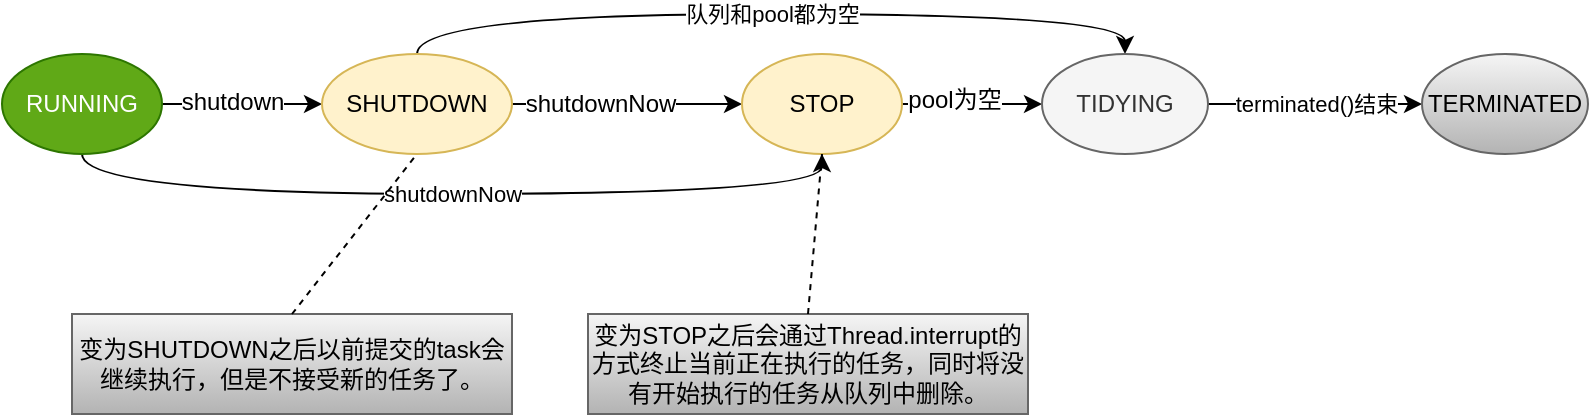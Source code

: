 <mxfile version="10.7.6" type="github"><diagram id="5uom3dIiJE_-3riPG9X3" name="Page-1"><mxGraphModel dx="1014" dy="544" grid="1" gridSize="10" guides="1" tooltips="1" connect="1" arrows="1" fold="1" page="1" pageScale="1" pageWidth="827" pageHeight="1169" math="0" shadow="0"><root><mxCell id="0"/><mxCell id="1" parent="0"/><mxCell id="vW3wUw8ZAx5Pii9B7SXr-3" style="edgeStyle=orthogonalEdgeStyle;rounded=0;orthogonalLoop=1;jettySize=auto;html=1;exitX=1;exitY=0.5;exitDx=0;exitDy=0;entryX=0;entryY=0.5;entryDx=0;entryDy=0;" edge="1" parent="1" source="vW3wUw8ZAx5Pii9B7SXr-1" target="vW3wUw8ZAx5Pii9B7SXr-2"><mxGeometry relative="1" as="geometry"/></mxCell><mxCell id="vW3wUw8ZAx5Pii9B7SXr-7" value="shutdown" style="text;html=1;resizable=0;points=[];align=center;verticalAlign=middle;labelBackgroundColor=#ffffff;" vertex="1" connectable="0" parent="vW3wUw8ZAx5Pii9B7SXr-3"><mxGeometry x="-0.143" y="1" relative="1" as="geometry"><mxPoint as="offset"/></mxGeometry></mxCell><mxCell id="vW3wUw8ZAx5Pii9B7SXr-9" value="shutdownNow" style="edgeStyle=orthogonalEdgeStyle;curved=1;rounded=0;orthogonalLoop=1;jettySize=auto;html=1;exitX=0.5;exitY=1;exitDx=0;exitDy=0;entryX=0.5;entryY=1;entryDx=0;entryDy=0;" edge="1" parent="1" source="vW3wUw8ZAx5Pii9B7SXr-1" target="vW3wUw8ZAx5Pii9B7SXr-4"><mxGeometry relative="1" as="geometry"/></mxCell><mxCell id="vW3wUw8ZAx5Pii9B7SXr-1" value="RUNNING" style="ellipse;whiteSpace=wrap;html=1;fillColor=#60a917;strokeColor=#2D7600;fontColor=#ffffff;" vertex="1" parent="1"><mxGeometry x="10" y="120" width="80" height="50" as="geometry"/></mxCell><mxCell id="vW3wUw8ZAx5Pii9B7SXr-5" style="edgeStyle=orthogonalEdgeStyle;rounded=0;orthogonalLoop=1;jettySize=auto;html=1;exitX=1;exitY=0.5;exitDx=0;exitDy=0;entryX=0;entryY=0.5;entryDx=0;entryDy=0;" edge="1" parent="1" source="vW3wUw8ZAx5Pii9B7SXr-2" target="vW3wUw8ZAx5Pii9B7SXr-4"><mxGeometry relative="1" as="geometry"/></mxCell><mxCell id="vW3wUw8ZAx5Pii9B7SXr-8" value="shutdownNow" style="text;html=1;resizable=0;points=[];align=center;verticalAlign=middle;labelBackgroundColor=#ffffff;" vertex="1" connectable="0" parent="vW3wUw8ZAx5Pii9B7SXr-5"><mxGeometry x="-0.238" relative="1" as="geometry"><mxPoint as="offset"/></mxGeometry></mxCell><mxCell id="vW3wUw8ZAx5Pii9B7SXr-16" value="队列和pool都为空" style="edgeStyle=orthogonalEdgeStyle;curved=1;rounded=0;orthogonalLoop=1;jettySize=auto;html=1;exitX=0.5;exitY=0;exitDx=0;exitDy=0;entryX=0.5;entryY=0;entryDx=0;entryDy=0;" edge="1" parent="1" source="vW3wUw8ZAx5Pii9B7SXr-2" target="vW3wUw8ZAx5Pii9B7SXr-10"><mxGeometry relative="1" as="geometry"/></mxCell><mxCell id="vW3wUw8ZAx5Pii9B7SXr-2" value="SHUTDOWN" style="ellipse;whiteSpace=wrap;html=1;fillColor=#fff2cc;strokeColor=#d6b656;" vertex="1" parent="1"><mxGeometry x="170" y="120" width="95" height="50" as="geometry"/></mxCell><mxCell id="vW3wUw8ZAx5Pii9B7SXr-12" style="edgeStyle=orthogonalEdgeStyle;curved=1;rounded=0;orthogonalLoop=1;jettySize=auto;html=1;exitX=1;exitY=0.5;exitDx=0;exitDy=0;entryX=0;entryY=0.5;entryDx=0;entryDy=0;" edge="1" parent="1" source="vW3wUw8ZAx5Pii9B7SXr-4" target="vW3wUw8ZAx5Pii9B7SXr-10"><mxGeometry relative="1" as="geometry"/></mxCell><mxCell id="vW3wUw8ZAx5Pii9B7SXr-15" value="pool为空" style="text;html=1;resizable=0;points=[];align=center;verticalAlign=middle;labelBackgroundColor=#ffffff;" vertex="1" connectable="0" parent="vW3wUw8ZAx5Pii9B7SXr-12"><mxGeometry x="-0.257" y="2" relative="1" as="geometry"><mxPoint as="offset"/></mxGeometry></mxCell><mxCell id="vW3wUw8ZAx5Pii9B7SXr-4" value="STOP" style="ellipse;whiteSpace=wrap;html=1;fillColor=#fff2cc;strokeColor=#d6b656;" vertex="1" parent="1"><mxGeometry x="380" y="120" width="80" height="50" as="geometry"/></mxCell><mxCell id="vW3wUw8ZAx5Pii9B7SXr-14" value="terminated()结束" style="edgeStyle=orthogonalEdgeStyle;curved=1;rounded=0;orthogonalLoop=1;jettySize=auto;html=1;exitX=1;exitY=0.5;exitDx=0;exitDy=0;" edge="1" parent="1" source="vW3wUw8ZAx5Pii9B7SXr-10" target="vW3wUw8ZAx5Pii9B7SXr-13"><mxGeometry relative="1" as="geometry"/></mxCell><mxCell id="vW3wUw8ZAx5Pii9B7SXr-10" value="TIDYING" style="ellipse;whiteSpace=wrap;html=1;fillColor=#f5f5f5;strokeColor=#666666;fontColor=#333333;" vertex="1" parent="1"><mxGeometry x="530" y="120" width="83" height="50" as="geometry"/></mxCell><mxCell id="vW3wUw8ZAx5Pii9B7SXr-13" value="TERMINATED" style="ellipse;whiteSpace=wrap;html=1;gradientColor=#b3b3b3;fillColor=#f5f5f5;strokeColor=#666666;" vertex="1" parent="1"><mxGeometry x="720" y="120" width="83" height="50" as="geometry"/></mxCell><mxCell id="vW3wUw8ZAx5Pii9B7SXr-17" value="变为SHUTDOWN之后以前提交的task会继续执行，但是不接受新的任务了。" style="text;html=1;align=center;verticalAlign=middle;whiteSpace=wrap;rounded=0;gradientColor=#b3b3b3;fillColor=#f5f5f5;strokeColor=#666666;" vertex="1" parent="1"><mxGeometry x="45" y="250" width="220" height="50" as="geometry"/></mxCell><mxCell id="vW3wUw8ZAx5Pii9B7SXr-18" value="" style="endArrow=none;dashed=1;html=1;exitX=0.5;exitY=0;exitDx=0;exitDy=0;entryX=0.5;entryY=1;entryDx=0;entryDy=0;" edge="1" parent="1" source="vW3wUw8ZAx5Pii9B7SXr-17" target="vW3wUw8ZAx5Pii9B7SXr-2"><mxGeometry width="50" height="50" relative="1" as="geometry"><mxPoint x="200" y="220" as="sourcePoint"/><mxPoint x="250" y="170" as="targetPoint"/></mxGeometry></mxCell><mxCell id="vW3wUw8ZAx5Pii9B7SXr-19" value="变为STOP之后会通过Thread.interrupt的方式终止当前正在执行的任务，同时将没有开始执行的任务从队列中删除。" style="text;html=1;strokeColor=#666666;fillColor=#f5f5f5;align=center;verticalAlign=middle;whiteSpace=wrap;rounded=0;gradientColor=#b3b3b3;" vertex="1" parent="1"><mxGeometry x="303" y="250" width="220" height="50" as="geometry"/></mxCell><mxCell id="vW3wUw8ZAx5Pii9B7SXr-20" value="" style="endArrow=none;dashed=1;html=1;exitX=0.5;exitY=0;exitDx=0;exitDy=0;entryX=0.5;entryY=1;entryDx=0;entryDy=0;" edge="1" parent="1" source="vW3wUw8ZAx5Pii9B7SXr-19" target="vW3wUw8ZAx5Pii9B7SXr-4"><mxGeometry width="50" height="50" relative="1" as="geometry"><mxPoint x="165" y="260" as="sourcePoint"/><mxPoint x="228" y="180" as="targetPoint"/></mxGeometry></mxCell></root></mxGraphModel></diagram></mxfile>